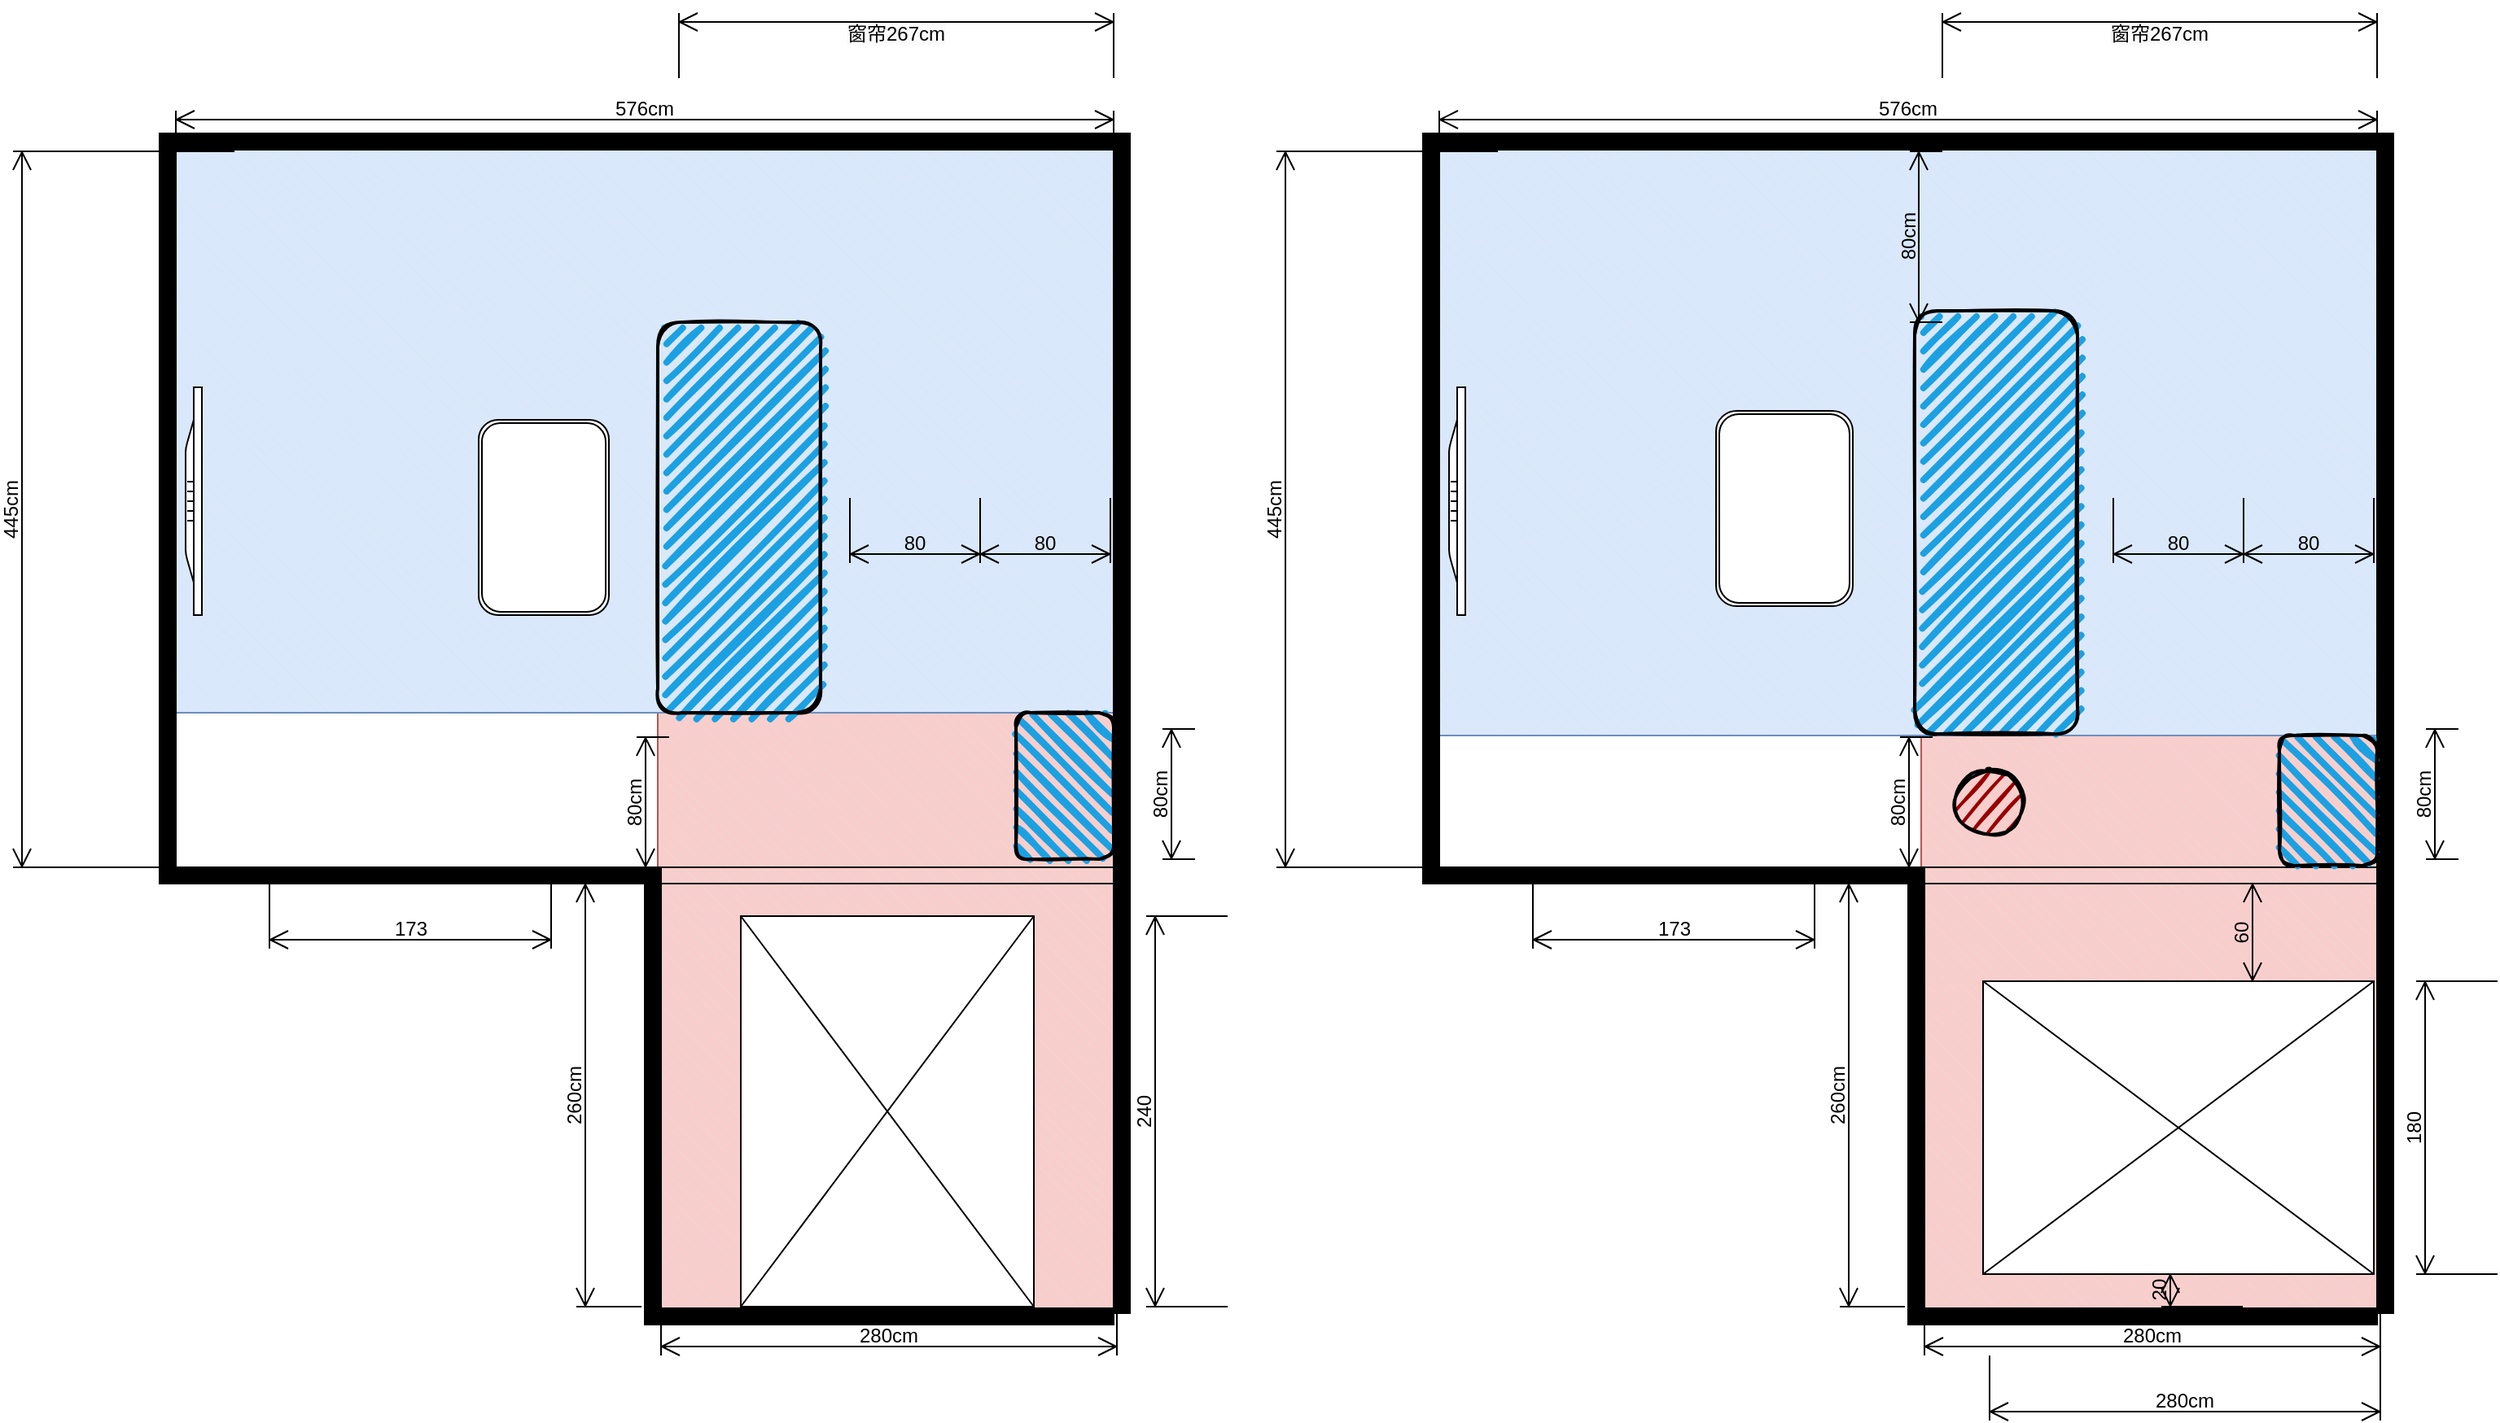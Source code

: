 <mxfile version="26.0.11">
  <diagram name="第 1 页" id="sxD4nlqV_mKAmoMYz5X_">
    <mxGraphModel dx="2074" dy="1144" grid="1" gridSize="10" guides="1" tooltips="1" connect="1" arrows="1" fold="1" page="1" pageScale="1" pageWidth="1920" pageHeight="1200" math="0" shadow="0">
      <root>
        <mxCell id="0" />
        <mxCell id="1" parent="0" />
        <mxCell id="JJXo-O7gXIbM5pAcpRxp-16" value="" style="verticalLabelPosition=bottom;verticalAlign=top;html=1;shape=mxgraph.basic.patternFillRect;fillStyle=diag;step=5;fillStrokeWidth=0.2;fillStrokeColor=#dddddd;direction=south;fillColor=#f8cecc;strokeColor=#b85450;" parent="1" vertex="1">
          <mxGeometry x="580" y="590" width="280" height="370" as="geometry" />
        </mxCell>
        <mxCell id="JJXo-O7gXIbM5pAcpRxp-15" value="" style="verticalLabelPosition=bottom;verticalAlign=top;html=1;shape=mxgraph.basic.patternFillRect;fillStyle=diagRev;step=5;fillStrokeWidth=0.2;fillStrokeColor=#dddddd;fillColor=#dae8fc;strokeColor=#6c8ebf;" parent="1" vertex="1">
          <mxGeometry x="284" y="240" width="576" height="350" as="geometry" />
        </mxCell>
        <mxCell id="M1oXnh_6FqIk_pS5uYmb-29" value="" style="verticalLabelPosition=bottom;html=1;verticalAlign=top;align=center;shape=mxgraph.floorplan.wallCorner;fillColor=strokeColor;direction=north" parent="1" vertex="1">
          <mxGeometry x="274" y="234" width="308" height="461" as="geometry" />
        </mxCell>
        <mxCell id="M1oXnh_6FqIk_pS5uYmb-30" value="" style="verticalLabelPosition=bottom;html=1;verticalAlign=top;align=center;shape=mxgraph.floorplan.wallCorner;fillColor=strokeColor;direction=south;" parent="1" vertex="1">
          <mxGeometry x="284" y="234" width="586" height="725" as="geometry" />
        </mxCell>
        <mxCell id="M1oXnh_6FqIk_pS5uYmb-33" value="" style="verticalLabelPosition=bottom;html=1;verticalAlign=top;align=center;shape=mxgraph.floorplan.wallCorner;fillColor=strokeColor;direction=north;" parent="1" vertex="1">
          <mxGeometry x="572" y="690" width="288" height="276" as="geometry" />
        </mxCell>
        <mxCell id="M1oXnh_6FqIk_pS5uYmb-35" value="280cm" style="shape=dimension;whiteSpace=wrap;html=1;align=center;points=[];verticalAlign=bottom;spacingBottom=3;labelBackgroundColor=none;" parent="1" vertex="1">
          <mxGeometry x="582" y="945" width="280" height="40" as="geometry" />
        </mxCell>
        <mxCell id="M1oXnh_6FqIk_pS5uYmb-36" value="576cm" style="shape=dimension;direction=west;whiteSpace=wrap;html=1;align=center;points=[];verticalAlign=top;spacingTop=-15;labelBackgroundColor=none;" parent="1" vertex="1">
          <mxGeometry x="284" y="220" width="576" height="40" as="geometry" />
        </mxCell>
        <mxCell id="M1oXnh_6FqIk_pS5uYmb-38" value="445cm" style="shape=dimension;direction=south;whiteSpace=wrap;html=1;align=center;points=[];verticalAlign=top;labelBackgroundColor=none;horizontal=0;spacingTop=-15;" parent="1" vertex="1">
          <mxGeometry x="184" y="245" width="136" height="440" as="geometry" />
        </mxCell>
        <mxCell id="M1oXnh_6FqIk_pS5uYmb-39" value="260cm" style="shape=dimension;direction=south;whiteSpace=wrap;html=1;align=center;points=[];verticalAlign=top;labelBackgroundColor=none;horizontal=0;spacingTop=-15;" parent="1" vertex="1">
          <mxGeometry x="530" y="695" width="40" height="260" as="geometry" />
        </mxCell>
        <mxCell id="M1oXnh_6FqIk_pS5uYmb-40" value="" style="verticalLabelPosition=bottom;html=1;verticalAlign=top;align=center;shape=mxgraph.floorplan.flat_tv;direction=north;" parent="1" vertex="1">
          <mxGeometry x="290" y="390" width="10" height="140" as="geometry" />
        </mxCell>
        <mxCell id="M1oXnh_6FqIk_pS5uYmb-43" value="&#xa;&lt;span style=&quot;color: rgb(0, 0, 0); font-family: Helvetica; font-size: 12px; font-style: normal; font-variant-ligatures: normal; font-variant-caps: normal; font-weight: 400; letter-spacing: normal; orphans: 2; text-align: center; text-indent: 0px; text-transform: none; widows: 2; word-spacing: 0px; -webkit-text-stroke-width: 0px; white-space: normal; background-color: rgb(251, 251, 251); text-decoration-thickness: initial; text-decoration-style: initial; text-decoration-color: initial; display: inline !important; float: none;&quot;&gt;窗帘267cm&lt;/span&gt;&#xa;&#xa;" style="shape=dimension;direction=west;whiteSpace=wrap;html=1;align=center;points=[];verticalAlign=top;spacingTop=-15;labelBackgroundColor=none;" parent="1" vertex="1">
          <mxGeometry x="593" y="160" width="267" height="40" as="geometry" />
        </mxCell>
        <mxCell id="M1oXnh_6FqIk_pS5uYmb-50" value="80cm" style="shape=dimension;direction=south;whiteSpace=wrap;html=1;align=center;points=[];verticalAlign=top;labelBackgroundColor=none;horizontal=0;spacingTop=-15;" parent="1" vertex="1">
          <mxGeometry x="890" y="600" width="20" height="80" as="geometry" />
        </mxCell>
        <mxCell id="M1oXnh_6FqIk_pS5uYmb-51" value="" style="verticalLabelPosition=bottom;html=1;verticalAlign=top;align=center;shape=mxgraph.floorplan.elevator;direction=north;" parent="1" vertex="1">
          <mxGeometry x="631" y="715" width="180" height="240" as="geometry" />
        </mxCell>
        <mxCell id="M1oXnh_6FqIk_pS5uYmb-52" value="240" style="shape=dimension;direction=south;whiteSpace=wrap;html=1;align=center;points=[];verticalAlign=top;labelBackgroundColor=none;horizontal=0;spacingTop=-15;" parent="1" vertex="1">
          <mxGeometry x="880" y="715" width="50" height="240" as="geometry" />
        </mxCell>
        <mxCell id="JJXo-O7gXIbM5pAcpRxp-5" value="80cm" style="shape=dimension;direction=south;whiteSpace=wrap;html=1;align=center;points=[];verticalAlign=top;labelBackgroundColor=none;horizontal=0;spacingTop=-15;" parent="1" vertex="1">
          <mxGeometry x="567" y="605" width="20" height="80" as="geometry" />
        </mxCell>
        <mxCell id="JJXo-O7gXIbM5pAcpRxp-6" value="" style="shape=ext;double=1;rounded=1;whiteSpace=wrap;html=1;direction=south;" parent="1" vertex="1">
          <mxGeometry x="470" y="410" width="80" height="120" as="geometry" />
        </mxCell>
        <mxCell id="JJXo-O7gXIbM5pAcpRxp-7" value="" style="rounded=1;whiteSpace=wrap;html=1;strokeWidth=2;fillWeight=4;hachureGap=8;hachureAngle=45;fillColor=#1ba1e2;sketch=1;direction=south;" parent="1" vertex="1">
          <mxGeometry x="580" y="350" width="100" height="240" as="geometry" />
        </mxCell>
        <mxCell id="JJXo-O7gXIbM5pAcpRxp-9" value="" style="shape=partialRectangle;whiteSpace=wrap;html=1;left=0;right=0;fillColor=none;" parent="1" vertex="1">
          <mxGeometry x="582" y="685" width="278" height="10" as="geometry" />
        </mxCell>
        <mxCell id="JJXo-O7gXIbM5pAcpRxp-11" value="173" style="shape=dimension;whiteSpace=wrap;html=1;align=center;points=[];verticalAlign=bottom;spacingBottom=3;labelBackgroundColor=none;" parent="1" vertex="1">
          <mxGeometry x="341.5" y="695" width="173" height="40" as="geometry" />
        </mxCell>
        <mxCell id="JJXo-O7gXIbM5pAcpRxp-12" value="80" style="shape=dimension;whiteSpace=wrap;html=1;align=center;points=[];verticalAlign=bottom;spacingBottom=3;labelBackgroundColor=none;" parent="1" vertex="1">
          <mxGeometry x="778" y="458" width="80" height="40" as="geometry" />
        </mxCell>
        <mxCell id="JJXo-O7gXIbM5pAcpRxp-13" value="80" style="shape=dimension;whiteSpace=wrap;html=1;align=center;points=[];verticalAlign=bottom;spacingBottom=3;labelBackgroundColor=none;" parent="1" vertex="1">
          <mxGeometry x="698" y="458" width="80" height="40" as="geometry" />
        </mxCell>
        <mxCell id="JJXo-O7gXIbM5pAcpRxp-14" value="" style="rounded=1;whiteSpace=wrap;html=1;strokeWidth=2;fillWeight=4;hachureGap=8;hachureAngle=45;fillColor=#1ba1e2;sketch=1;direction=west;" parent="1" vertex="1">
          <mxGeometry x="800" y="590" width="60" height="90" as="geometry" />
        </mxCell>
        <mxCell id="JJXo-O7gXIbM5pAcpRxp-39" value="" style="verticalLabelPosition=bottom;verticalAlign=top;html=1;shape=mxgraph.basic.patternFillRect;fillStyle=diag;step=5;fillStrokeWidth=0.2;fillStrokeColor=#dddddd;direction=south;fillColor=#f8cecc;strokeColor=#b85450;" parent="1" vertex="1">
          <mxGeometry x="1356" y="604" width="280" height="356" as="geometry" />
        </mxCell>
        <mxCell id="JJXo-O7gXIbM5pAcpRxp-40" value="" style="verticalLabelPosition=bottom;verticalAlign=top;html=1;shape=mxgraph.basic.patternFillRect;fillStyle=diagRev;step=5;fillStrokeWidth=0.2;fillStrokeColor=#dddddd;fillColor=#dae8fc;strokeColor=#6c8ebf;" parent="1" vertex="1">
          <mxGeometry x="1060" y="240" width="576" height="364" as="geometry" />
        </mxCell>
        <mxCell id="JJXo-O7gXIbM5pAcpRxp-41" value="" style="verticalLabelPosition=bottom;html=1;verticalAlign=top;align=center;shape=mxgraph.floorplan.wallCorner;fillColor=strokeColor;direction=north" parent="1" vertex="1">
          <mxGeometry x="1050" y="234" width="308" height="461" as="geometry" />
        </mxCell>
        <mxCell id="JJXo-O7gXIbM5pAcpRxp-42" value="" style="verticalLabelPosition=bottom;html=1;verticalAlign=top;align=center;shape=mxgraph.floorplan.wallCorner;fillColor=strokeColor;direction=south;" parent="1" vertex="1">
          <mxGeometry x="1060" y="234" width="586" height="725" as="geometry" />
        </mxCell>
        <mxCell id="JJXo-O7gXIbM5pAcpRxp-43" value="" style="verticalLabelPosition=bottom;html=1;verticalAlign=top;align=center;shape=mxgraph.floorplan.wallCorner;fillColor=strokeColor;direction=north;" parent="1" vertex="1">
          <mxGeometry x="1348" y="690" width="288" height="276" as="geometry" />
        </mxCell>
        <mxCell id="JJXo-O7gXIbM5pAcpRxp-44" value="280cm" style="shape=dimension;whiteSpace=wrap;html=1;align=center;points=[];verticalAlign=bottom;spacingBottom=3;labelBackgroundColor=none;" parent="1" vertex="1">
          <mxGeometry x="1358" y="945" width="280" height="40" as="geometry" />
        </mxCell>
        <mxCell id="JJXo-O7gXIbM5pAcpRxp-45" value="576cm" style="shape=dimension;direction=west;whiteSpace=wrap;html=1;align=center;points=[];verticalAlign=top;spacingTop=-15;labelBackgroundColor=none;" parent="1" vertex="1">
          <mxGeometry x="1060" y="220" width="576" height="40" as="geometry" />
        </mxCell>
        <mxCell id="JJXo-O7gXIbM5pAcpRxp-46" value="445cm" style="shape=dimension;direction=south;whiteSpace=wrap;html=1;align=center;points=[];verticalAlign=top;labelBackgroundColor=none;horizontal=0;spacingTop=-15;" parent="1" vertex="1">
          <mxGeometry x="960" y="245" width="136" height="440" as="geometry" />
        </mxCell>
        <mxCell id="JJXo-O7gXIbM5pAcpRxp-47" value="260cm" style="shape=dimension;direction=south;whiteSpace=wrap;html=1;align=center;points=[];verticalAlign=top;labelBackgroundColor=none;horizontal=0;spacingTop=-15;" parent="1" vertex="1">
          <mxGeometry x="1306" y="695" width="40" height="260" as="geometry" />
        </mxCell>
        <mxCell id="JJXo-O7gXIbM5pAcpRxp-48" value="" style="verticalLabelPosition=bottom;html=1;verticalAlign=top;align=center;shape=mxgraph.floorplan.flat_tv;direction=north;" parent="1" vertex="1">
          <mxGeometry x="1066" y="390" width="10" height="140" as="geometry" />
        </mxCell>
        <mxCell id="JJXo-O7gXIbM5pAcpRxp-49" value="&#xa;&lt;span style=&quot;color: rgb(0, 0, 0); font-family: Helvetica; font-size: 12px; font-style: normal; font-variant-ligatures: normal; font-variant-caps: normal; font-weight: 400; letter-spacing: normal; orphans: 2; text-align: center; text-indent: 0px; text-transform: none; widows: 2; word-spacing: 0px; -webkit-text-stroke-width: 0px; white-space: normal; background-color: rgb(251, 251, 251); text-decoration-thickness: initial; text-decoration-style: initial; text-decoration-color: initial; display: inline !important; float: none;&quot;&gt;窗帘267cm&lt;/span&gt;&#xa;&#xa;" style="shape=dimension;direction=west;whiteSpace=wrap;html=1;align=center;points=[];verticalAlign=top;spacingTop=-15;labelBackgroundColor=none;" parent="1" vertex="1">
          <mxGeometry x="1369" y="160" width="267" height="40" as="geometry" />
        </mxCell>
        <mxCell id="JJXo-O7gXIbM5pAcpRxp-50" value="80cm" style="shape=dimension;direction=south;whiteSpace=wrap;html=1;align=center;points=[];verticalAlign=top;labelBackgroundColor=none;horizontal=0;spacingTop=-15;" parent="1" vertex="1">
          <mxGeometry x="1666" y="600" width="20" height="80" as="geometry" />
        </mxCell>
        <mxCell id="JJXo-O7gXIbM5pAcpRxp-51" value="" style="verticalLabelPosition=bottom;html=1;verticalAlign=top;align=center;shape=mxgraph.floorplan.elevator;direction=east;" parent="1" vertex="1">
          <mxGeometry x="1394" y="755" width="240" height="180" as="geometry" />
        </mxCell>
        <mxCell id="JJXo-O7gXIbM5pAcpRxp-52" value="180" style="shape=dimension;direction=south;whiteSpace=wrap;html=1;align=center;points=[];verticalAlign=top;labelBackgroundColor=none;horizontal=0;spacingTop=-15;" parent="1" vertex="1">
          <mxGeometry x="1660" y="755" width="50" height="180" as="geometry" />
        </mxCell>
        <mxCell id="JJXo-O7gXIbM5pAcpRxp-53" value="80cm" style="shape=dimension;direction=south;whiteSpace=wrap;html=1;align=center;points=[];verticalAlign=top;labelBackgroundColor=none;horizontal=0;spacingTop=-15;" parent="1" vertex="1">
          <mxGeometry x="1343" y="605" width="20" height="80" as="geometry" />
        </mxCell>
        <mxCell id="JJXo-O7gXIbM5pAcpRxp-54" value="" style="shape=ext;double=1;rounded=1;whiteSpace=wrap;html=1;direction=south;" parent="1" vertex="1">
          <mxGeometry x="1230" y="404.5" width="84" height="120" as="geometry" />
        </mxCell>
        <mxCell id="JJXo-O7gXIbM5pAcpRxp-55" value="" style="rounded=1;whiteSpace=wrap;html=1;strokeWidth=2;fillWeight=4;hachureGap=8;hachureAngle=45;fillColor=#1ba1e2;sketch=1;direction=south;" parent="1" vertex="1">
          <mxGeometry x="1352" y="343" width="100" height="260" as="geometry" />
        </mxCell>
        <mxCell id="JJXo-O7gXIbM5pAcpRxp-56" value="" style="shape=partialRectangle;whiteSpace=wrap;html=1;left=0;right=0;fillColor=none;" parent="1" vertex="1">
          <mxGeometry x="1358" y="685" width="278" height="10" as="geometry" />
        </mxCell>
        <mxCell id="JJXo-O7gXIbM5pAcpRxp-57" value="173" style="shape=dimension;whiteSpace=wrap;html=1;align=center;points=[];verticalAlign=bottom;spacingBottom=3;labelBackgroundColor=none;" parent="1" vertex="1">
          <mxGeometry x="1117.5" y="695" width="173" height="40" as="geometry" />
        </mxCell>
        <mxCell id="JJXo-O7gXIbM5pAcpRxp-58" value="80" style="shape=dimension;whiteSpace=wrap;html=1;align=center;points=[];verticalAlign=bottom;spacingBottom=3;labelBackgroundColor=none;" parent="1" vertex="1">
          <mxGeometry x="1554" y="458" width="80" height="40" as="geometry" />
        </mxCell>
        <mxCell id="JJXo-O7gXIbM5pAcpRxp-59" value="80" style="shape=dimension;whiteSpace=wrap;html=1;align=center;points=[];verticalAlign=bottom;spacingBottom=3;labelBackgroundColor=none;" parent="1" vertex="1">
          <mxGeometry x="1474" y="458" width="80" height="40" as="geometry" />
        </mxCell>
        <mxCell id="JJXo-O7gXIbM5pAcpRxp-60" value="" style="rounded=1;whiteSpace=wrap;html=1;strokeWidth=2;fillWeight=4;hachureGap=8;hachureAngle=45;fillColor=#1ba1e2;sketch=1;direction=west;" parent="1" vertex="1">
          <mxGeometry x="1576" y="604" width="60" height="80" as="geometry" />
        </mxCell>
        <mxCell id="JJXo-O7gXIbM5pAcpRxp-63" value="" style="ellipse;whiteSpace=wrap;html=1;strokeWidth=2;fillWeight=2;hachureGap=8;fillColor=#990000;fillStyle=dots;sketch=1;" parent="1" vertex="1">
          <mxGeometry x="1377" y="625" width="42" height="40" as="geometry" />
        </mxCell>
        <mxCell id="JJXo-O7gXIbM5pAcpRxp-64" value="60" style="shape=dimension;direction=south;whiteSpace=wrap;html=1;align=center;points=[];verticalAlign=top;labelBackgroundColor=none;horizontal=0;spacingTop=-15;" parent="1" vertex="1">
          <mxGeometry x="1554" y="695" width="50" height="60" as="geometry" />
        </mxCell>
        <mxCell id="JJXo-O7gXIbM5pAcpRxp-65" value="20" style="shape=dimension;direction=south;whiteSpace=wrap;html=1;align=center;points=[];verticalAlign=top;labelBackgroundColor=none;horizontal=0;spacingTop=-15;" parent="1" vertex="1">
          <mxGeometry x="1503.5" y="935" width="50" height="20" as="geometry" />
        </mxCell>
        <mxCell id="JJXo-O7gXIbM5pAcpRxp-66" value="280cm" style="shape=dimension;whiteSpace=wrap;html=1;align=center;points=[];verticalAlign=bottom;spacingBottom=3;labelBackgroundColor=none;" parent="1" vertex="1">
          <mxGeometry x="1398" y="985" width="240" height="40" as="geometry" />
        </mxCell>
        <mxCell id="sVVPuKwwM_B39NuRbDlJ-1" value="80cm" style="shape=dimension;direction=south;whiteSpace=wrap;html=1;align=center;points=[];verticalAlign=top;labelBackgroundColor=none;horizontal=0;spacingTop=-15;" vertex="1" parent="1">
          <mxGeometry x="1349" y="245" width="20" height="105" as="geometry" />
        </mxCell>
      </root>
    </mxGraphModel>
  </diagram>
</mxfile>
